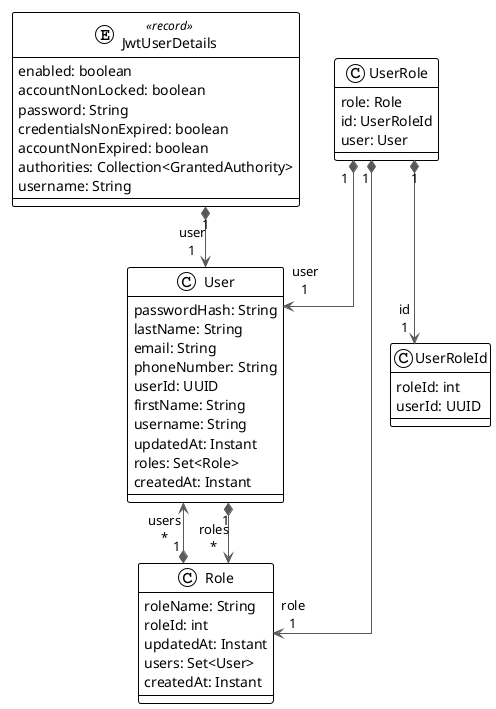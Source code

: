 @startuml

!theme plain
top to bottom direction
skinparam linetype ortho

entity JwtUserDetails << record >> {
   enabled: boolean
   accountNonLocked: boolean
   password: String
   credentialsNonExpired: boolean
   accountNonExpired: boolean
   authorities: Collection<GrantedAuthority>
   username: String
}
class Role {
   roleName: String
   roleId: int
   updatedAt: Instant
   users: Set<User>
   createdAt: Instant
}
class User {
   passwordHash: String
   lastName: String
   email: String
   phoneNumber: String
   userId: UUID
   firstName: String
   username: String
   updatedAt: Instant
   roles: Set<Role>
   createdAt: Instant
}
class UserRole {
   role: Role
   id: UserRoleId
   user: User
}
class UserRoleId {
   roleId: int
   userId: UUID
}

JwtUserDetails "1" *-[#595959,plain]-> "user\n1" User           
Role           "1" *-[#595959,plain]-> "users\n*" User           
User           "1" *-[#595959,plain]-> "roles\n*" Role           
UserRole       "1" *-[#595959,plain]-> "role\n1" Role           
UserRole       "1" *-[#595959,plain]-> "user\n1" User           
UserRole       "1" *-[#595959,plain]-> "id\n1" UserRoleId     
@enduml
